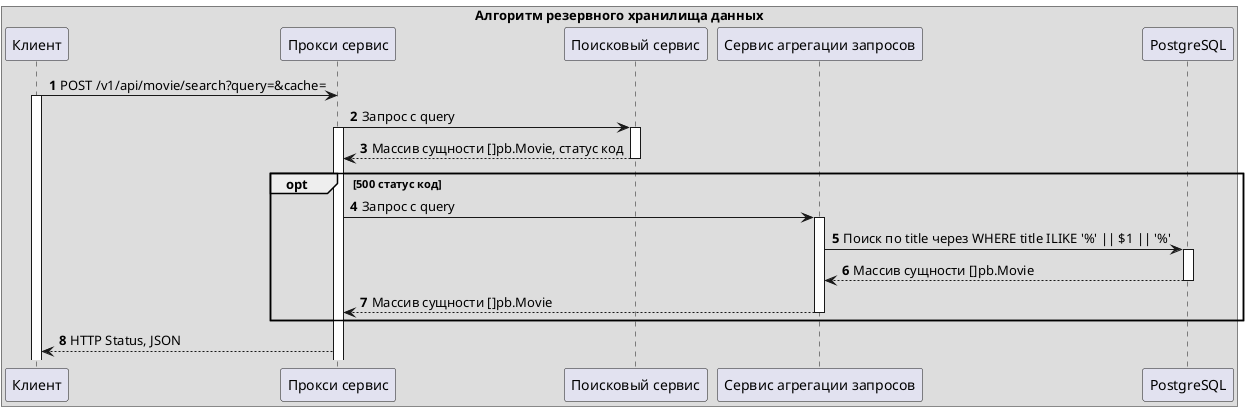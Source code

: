@startuml
'https://plantuml.com/sequence-diagram


autonumber

box "Алгоритм резервного хранилища данных"

participant "Клиент" as cl
participant "Прокси сервис" as proxy
participant "Поисковый сервис" as search
participant "Сервис агрегации запросов" as agregator
participant "PostgreSQL" as postgres

cl -> proxy: POST /v1/api/movie/search?query=&cache=
activate cl

proxy -> search: Запрос с query
activate proxy
activate search

search --> proxy: Массив сущности []pb.Movie, статус код
deactivate search

opt 500 статус код

proxy -> agregator: Запрос с query
activate agregator

agregator -> postgres: Поиск по title через WHERE title ILIKE '%' || $1 || '%'
activate postgres

postgres --> agregator: Массив сущности []pb.Movie
deactivate postgres

agregator-->proxy: Массив сущности []pb.Movie

deactivate agregator
end

proxy-->cl: HTTP Status, JSON


@enduml